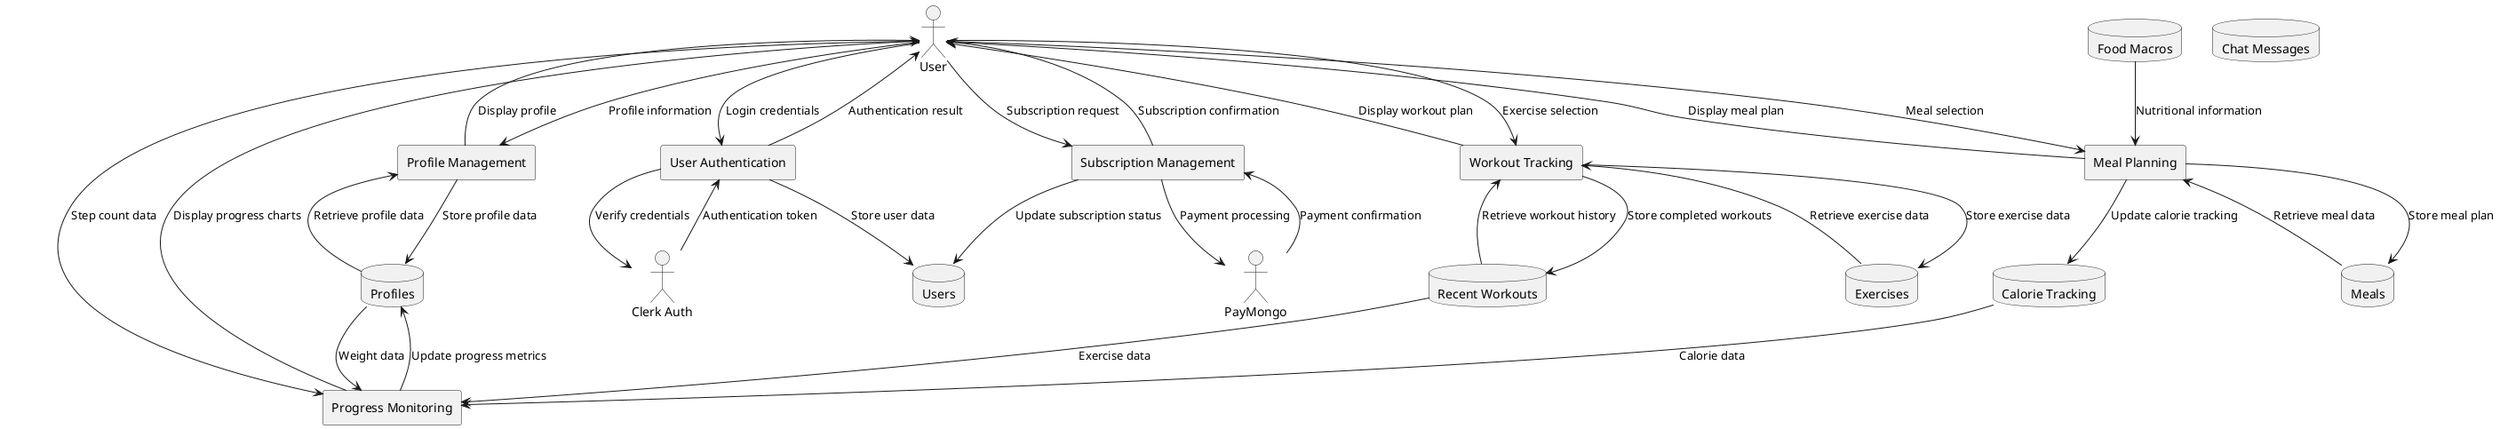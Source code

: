 @startuml AtleTech Data Flow Diagram

' Define external entities
actor "User" as user
actor "Clerk Auth" as clerk
actor "PayMongo" as paymongo

' Define processes
rectangle "User Authentication" as auth
rectangle "Profile Management" as profile
rectangle "Meal Planning" as meal
rectangle "Workout Tracking" as workout
rectangle "Progress Monitoring" as progress
rectangle "Subscription Management" as subscription

' Define data stores
database "Users" as usersDB
database "Profiles" as profilesDB
database "Meals" as mealsDB
database "Exercises" as exercisesDB
database "Recent Workouts" as workoutsDB
database "Calorie Tracking" as caloriesDB
database "Food Macros" as macrosDB
database "Chat Messages" as chatDB

' Define data flows

' Authentication flows
user --> auth : Login credentials
auth --> clerk : Verify credentials
clerk --> auth : Authentication token
auth --> usersDB : Store user data
auth --> user : Authentication result

' Profile flows
user --> profile : Profile information
profile --> profilesDB : Store profile data
profilesDB --> profile : Retrieve profile data
profile --> user : Display profile

' Meal planning flows
user --> meal : Meal selection
meal --> mealsDB : Store meal plan
macrosDB --> meal : Nutritional information
mealsDB --> meal : Retrieve meal data
meal --> user : Display meal plan
meal --> caloriesDB : Update calorie tracking

' Workout flows
user --> workout : Exercise selection
workout --> exercisesDB : Store exercise data
exercisesDB --> workout : Retrieve exercise data
workout --> workoutsDB : Store completed workouts
workoutsDB --> workout : Retrieve workout history
workout --> user : Display workout plan

' Progress flows
profilesDB --> progress : Weight data
caloriesDB --> progress : Calorie data
workoutsDB --> progress : Exercise data
progress --> user : Display progress charts
user --> progress : Step count data
progress --> profilesDB : Update progress metrics

' Subscription flows
user --> subscription : Subscription request
subscription --> paymongo : Payment processing
paymongo --> subscription : Payment confirmation
subscription --> usersDB : Update subscription status
subscription --> user : Subscription confirmation

@enduml
